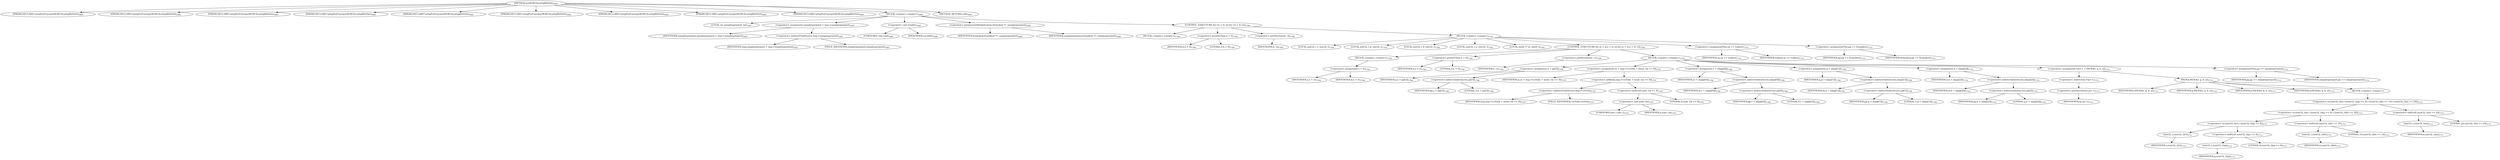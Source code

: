 digraph "putRGBUAcontig8bittile" {  
"51604" [label = <(METHOD,putRGBUAcontig8bittile)<SUB>1695</SUB>> ]
"51605" [label = <(PARAM,DECLAREContigPutFunc(putRGBUAcontig8bittile))<SUB>1695</SUB>> ]
"51606" [label = <(PARAM,DECLAREContigPutFunc(putRGBUAcontig8bittile))<SUB>1695</SUB>> ]
"51607" [label = <(PARAM,DECLAREContigPutFunc(putRGBUAcontig8bittile))<SUB>1695</SUB>> ]
"51608" [label = <(PARAM,DECLAREContigPutFunc(putRGBUAcontig8bittile))<SUB>1695</SUB>> ]
"51609" [label = <(PARAM,DECLAREContigPutFunc(putRGBUAcontig8bittile))<SUB>1695</SUB>> ]
"51610" [label = <(PARAM,DECLAREContigPutFunc(putRGBUAcontig8bittile))<SUB>1695</SUB>> ]
"51611" [label = <(PARAM,DECLAREContigPutFunc(putRGBUAcontig8bittile))<SUB>1695</SUB>> ]
"51612" [label = <(PARAM,DECLAREContigPutFunc(putRGBUAcontig8bittile))<SUB>1695</SUB>> ]
"51613" [label = <(PARAM,DECLAREContigPutFunc(putRGBUAcontig8bittile))<SUB>1695</SUB>> ]
"51614" [label = <(BLOCK,&lt;empty&gt;,&lt;empty&gt;)<SUB>1696</SUB>> ]
"51615" [label = <(LOCAL,int samplesperpixel: int)<SUB>1697</SUB>> ]
"51616" [label = <(&lt;operator&gt;.assignment,samplesperpixel = img-&gt;samplesperpixel)<SUB>1697</SUB>> ]
"51617" [label = <(IDENTIFIER,samplesperpixel,samplesperpixel = img-&gt;samplesperpixel)<SUB>1697</SUB>> ]
"51618" [label = <(&lt;operator&gt;.indirectFieldAccess,img-&gt;samplesperpixel)<SUB>1697</SUB>> ]
"51619" [label = <(IDENTIFIER,img,samplesperpixel = img-&gt;samplesperpixel)<SUB>1697</SUB>> ]
"51620" [label = <(FIELD_IDENTIFIER,samplesperpixel,samplesperpixel)<SUB>1697</SUB>> ]
"51621" [label = <(&lt;operator&gt;.cast,(void)y)<SUB>1698</SUB>> ]
"51622" [label = <(UNKNOWN,void,void)<SUB>1698</SUB>> ]
"51623" [label = <(IDENTIFIER,y,(void)y)<SUB>1698</SUB>> ]
"51624" [label = <(&lt;operator&gt;.assignmentMultiplication,fromskew *= samplesperpixel)<SUB>1699</SUB>> ]
"51625" [label = <(IDENTIFIER,fromskew,fromskew *= samplesperpixel)<SUB>1699</SUB>> ]
"51626" [label = <(IDENTIFIER,samplesperpixel,fromskew *= samplesperpixel)<SUB>1699</SUB>> ]
"51627" [label = <(CONTROL_STRUCTURE,for (;h &gt; 0;--h),for (;h &gt; 0;--h))<SUB>1700</SUB>> ]
"51628" [label = <(BLOCK,&lt;empty&gt;,&lt;empty&gt;)<SUB>1700</SUB>> ]
"51629" [label = <(&lt;operator&gt;.greaterThan,h &gt; 0)<SUB>1700</SUB>> ]
"51630" [label = <(IDENTIFIER,h,h &gt; 0)<SUB>1700</SUB>> ]
"51631" [label = <(LITERAL,0,h &gt; 0)<SUB>1700</SUB>> ]
"51632" [label = <(&lt;operator&gt;.preDecrement,--h)<SUB>1700</SUB>> ]
"51633" [label = <(IDENTIFIER,h,--h)<SUB>1700</SUB>> ]
"51634" [label = <(BLOCK,&lt;empty&gt;,&lt;empty&gt;)<SUB>1701</SUB>> ]
"51635" [label = <(LOCAL,uint32_t r: uint32_t)<SUB>1702</SUB>> ]
"51636" [label = <(LOCAL,uint32_t g: uint32_t)<SUB>1702</SUB>> ]
"51637" [label = <(LOCAL,uint32_t b: uint32_t)<SUB>1702</SUB>> ]
"51638" [label = <(LOCAL,uint32_t a: uint32_t)<SUB>1702</SUB>> ]
"51639" [label = <(LOCAL,uint8_t* m: uint8_t)<SUB>1703</SUB>> ]
"51640" [label = <(CONTROL_STRUCTURE,for (x = w;x &gt; 0;--x),for (x = w;x &gt; 0;--x))<SUB>1704</SUB>> ]
"51641" [label = <(BLOCK,&lt;empty&gt;,&lt;empty&gt;)<SUB>1704</SUB>> ]
"51642" [label = <(&lt;operator&gt;.assignment,x = w)<SUB>1704</SUB>> ]
"51643" [label = <(IDENTIFIER,x,x = w)<SUB>1704</SUB>> ]
"51644" [label = <(IDENTIFIER,w,x = w)<SUB>1704</SUB>> ]
"51645" [label = <(&lt;operator&gt;.greaterThan,x &gt; 0)<SUB>1704</SUB>> ]
"51646" [label = <(IDENTIFIER,x,x &gt; 0)<SUB>1704</SUB>> ]
"51647" [label = <(LITERAL,0,x &gt; 0)<SUB>1704</SUB>> ]
"51648" [label = <(&lt;operator&gt;.preDecrement,--x)<SUB>1704</SUB>> ]
"51649" [label = <(IDENTIFIER,x,--x)<SUB>1704</SUB>> ]
"51650" [label = <(BLOCK,&lt;empty&gt;,&lt;empty&gt;)<SUB>1705</SUB>> ]
"51651" [label = <(&lt;operator&gt;.assignment,a = pp[3])<SUB>1706</SUB>> ]
"51652" [label = <(IDENTIFIER,a,a = pp[3])<SUB>1706</SUB>> ]
"51653" [label = <(&lt;operator&gt;.indirectIndexAccess,pp[3])<SUB>1706</SUB>> ]
"51654" [label = <(IDENTIFIER,pp,a = pp[3])<SUB>1706</SUB>> ]
"51655" [label = <(LITERAL,3,a = pp[3])<SUB>1706</SUB>> ]
"51656" [label = <(&lt;operator&gt;.assignment,m = img-&gt;UaToAa + ((size_t)a &lt;&lt; 8))<SUB>1707</SUB>> ]
"51657" [label = <(IDENTIFIER,m,m = img-&gt;UaToAa + ((size_t)a &lt;&lt; 8))<SUB>1707</SUB>> ]
"51658" [label = <(&lt;operator&gt;.addition,img-&gt;UaToAa + ((size_t)a &lt;&lt; 8))<SUB>1707</SUB>> ]
"51659" [label = <(&lt;operator&gt;.indirectFieldAccess,img-&gt;UaToAa)<SUB>1707</SUB>> ]
"51660" [label = <(IDENTIFIER,img,img-&gt;UaToAa + ((size_t)a &lt;&lt; 8))<SUB>1707</SUB>> ]
"51661" [label = <(FIELD_IDENTIFIER,UaToAa,UaToAa)<SUB>1707</SUB>> ]
"51662" [label = <(&lt;operator&gt;.shiftLeft,(size_t)a &lt;&lt; 8)<SUB>1707</SUB>> ]
"51663" [label = <(&lt;operator&gt;.cast,(size_t)a)<SUB>1707</SUB>> ]
"51664" [label = <(UNKNOWN,size_t,size_t)<SUB>1707</SUB>> ]
"51665" [label = <(IDENTIFIER,a,(size_t)a)<SUB>1707</SUB>> ]
"51666" [label = <(LITERAL,8,(size_t)a &lt;&lt; 8)<SUB>1707</SUB>> ]
"51667" [label = <(&lt;operator&gt;.assignment,r = m[pp[0]])<SUB>1708</SUB>> ]
"51668" [label = <(IDENTIFIER,r,r = m[pp[0]])<SUB>1708</SUB>> ]
"51669" [label = <(&lt;operator&gt;.indirectIndexAccess,m[pp[0]])<SUB>1708</SUB>> ]
"51670" [label = <(IDENTIFIER,m,r = m[pp[0]])<SUB>1708</SUB>> ]
"51671" [label = <(&lt;operator&gt;.indirectIndexAccess,pp[0])<SUB>1708</SUB>> ]
"51672" [label = <(IDENTIFIER,pp,r = m[pp[0]])<SUB>1708</SUB>> ]
"51673" [label = <(LITERAL,0,r = m[pp[0]])<SUB>1708</SUB>> ]
"51674" [label = <(&lt;operator&gt;.assignment,g = m[pp[1]])<SUB>1709</SUB>> ]
"51675" [label = <(IDENTIFIER,g,g = m[pp[1]])<SUB>1709</SUB>> ]
"51676" [label = <(&lt;operator&gt;.indirectIndexAccess,m[pp[1]])<SUB>1709</SUB>> ]
"51677" [label = <(IDENTIFIER,m,g = m[pp[1]])<SUB>1709</SUB>> ]
"51678" [label = <(&lt;operator&gt;.indirectIndexAccess,pp[1])<SUB>1709</SUB>> ]
"51679" [label = <(IDENTIFIER,pp,g = m[pp[1]])<SUB>1709</SUB>> ]
"51680" [label = <(LITERAL,1,g = m[pp[1]])<SUB>1709</SUB>> ]
"51681" [label = <(&lt;operator&gt;.assignment,b = m[pp[2]])<SUB>1710</SUB>> ]
"51682" [label = <(IDENTIFIER,b,b = m[pp[2]])<SUB>1710</SUB>> ]
"51683" [label = <(&lt;operator&gt;.indirectIndexAccess,m[pp[2]])<SUB>1710</SUB>> ]
"51684" [label = <(IDENTIFIER,m,b = m[pp[2]])<SUB>1710</SUB>> ]
"51685" [label = <(&lt;operator&gt;.indirectIndexAccess,pp[2])<SUB>1710</SUB>> ]
"51686" [label = <(IDENTIFIER,pp,b = m[pp[2]])<SUB>1710</SUB>> ]
"51687" [label = <(LITERAL,2,b = m[pp[2]])<SUB>1710</SUB>> ]
"51688" [label = <(&lt;operator&gt;.assignment,*cp++ = PACK4(r, g, b, a))<SUB>1711</SUB>> ]
"51689" [label = <(&lt;operator&gt;.indirection,*cp++)<SUB>1711</SUB>> ]
"51690" [label = <(&lt;operator&gt;.postIncrement,cp++)<SUB>1711</SUB>> ]
"51691" [label = <(IDENTIFIER,cp,cp++)<SUB>1711</SUB>> ]
"51692" [label = <(PACK4,PACK4(r, g, b, a))<SUB>1711</SUB>> ]
"51693" [label = <(IDENTIFIER,r,PACK4(r, g, b, a))<SUB>1711</SUB>> ]
"51694" [label = <(IDENTIFIER,g,PACK4(r, g, b, a))<SUB>1711</SUB>> ]
"51695" [label = <(IDENTIFIER,b,PACK4(r, g, b, a))<SUB>1711</SUB>> ]
"51696" [label = <(IDENTIFIER,a,PACK4(r, g, b, a))<SUB>1711</SUB>> ]
"51697" [label = <(BLOCK,&lt;empty&gt;,&lt;empty&gt;)> ]
"51698" [label = <(&lt;operator&gt;.or,(uint32_t)(r) | ((uint32_t)(g) &lt;&lt; 8) | ((uint32_t)(b) &lt;&lt; 16) | ((uint32_t)(a) &lt;&lt; 24))<SUB>1711</SUB>> ]
"51699" [label = <(&lt;operator&gt;.or,(uint32_t)(r) | ((uint32_t)(g) &lt;&lt; 8) | ((uint32_t)(b) &lt;&lt; 16))<SUB>1711</SUB>> ]
"51700" [label = <(&lt;operator&gt;.or,(uint32_t)(r) | ((uint32_t)(g) &lt;&lt; 8))<SUB>1711</SUB>> ]
"51701" [label = <(uint32_t,(uint32_t)(r))<SUB>1711</SUB>> ]
"51702" [label = <(IDENTIFIER,r,(uint32_t)(r))<SUB>1711</SUB>> ]
"51703" [label = <(&lt;operator&gt;.shiftLeft,(uint32_t)(g) &lt;&lt; 8)<SUB>1711</SUB>> ]
"51704" [label = <(uint32_t,(uint32_t)(g))<SUB>1711</SUB>> ]
"51705" [label = <(IDENTIFIER,g,(uint32_t)(g))<SUB>1711</SUB>> ]
"51706" [label = <(LITERAL,8,(uint32_t)(g) &lt;&lt; 8)<SUB>1711</SUB>> ]
"51707" [label = <(&lt;operator&gt;.shiftLeft,(uint32_t)(b) &lt;&lt; 16)<SUB>1711</SUB>> ]
"51708" [label = <(uint32_t,(uint32_t)(b))<SUB>1711</SUB>> ]
"51709" [label = <(IDENTIFIER,b,(uint32_t)(b))<SUB>1711</SUB>> ]
"51710" [label = <(LITERAL,16,(uint32_t)(b) &lt;&lt; 16)<SUB>1711</SUB>> ]
"51711" [label = <(&lt;operator&gt;.shiftLeft,(uint32_t)(a) &lt;&lt; 24)<SUB>1711</SUB>> ]
"51712" [label = <(uint32_t,(uint32_t)(a))<SUB>1711</SUB>> ]
"51713" [label = <(IDENTIFIER,a,(uint32_t)(a))<SUB>1711</SUB>> ]
"51714" [label = <(LITERAL,24,(uint32_t)(a) &lt;&lt; 24)<SUB>1711</SUB>> ]
"51715" [label = <(&lt;operator&gt;.assignmentPlus,pp += samplesperpixel)<SUB>1712</SUB>> ]
"51716" [label = <(IDENTIFIER,pp,pp += samplesperpixel)<SUB>1712</SUB>> ]
"51717" [label = <(IDENTIFIER,samplesperpixel,pp += samplesperpixel)<SUB>1712</SUB>> ]
"51718" [label = <(&lt;operator&gt;.assignmentPlus,cp += toskew)<SUB>1714</SUB>> ]
"51719" [label = <(IDENTIFIER,cp,cp += toskew)<SUB>1714</SUB>> ]
"51720" [label = <(IDENTIFIER,toskew,cp += toskew)<SUB>1714</SUB>> ]
"51721" [label = <(&lt;operator&gt;.assignmentPlus,pp += fromskew)<SUB>1715</SUB>> ]
"51722" [label = <(IDENTIFIER,pp,pp += fromskew)<SUB>1715</SUB>> ]
"51723" [label = <(IDENTIFIER,fromskew,pp += fromskew)<SUB>1715</SUB>> ]
"51724" [label = <(METHOD_RETURN,void)<SUB>1695</SUB>> ]
  "51604" -> "51605" 
  "51604" -> "51606" 
  "51604" -> "51607" 
  "51604" -> "51608" 
  "51604" -> "51609" 
  "51604" -> "51610" 
  "51604" -> "51611" 
  "51604" -> "51612" 
  "51604" -> "51613" 
  "51604" -> "51614" 
  "51604" -> "51724" 
  "51614" -> "51615" 
  "51614" -> "51616" 
  "51614" -> "51621" 
  "51614" -> "51624" 
  "51614" -> "51627" 
  "51616" -> "51617" 
  "51616" -> "51618" 
  "51618" -> "51619" 
  "51618" -> "51620" 
  "51621" -> "51622" 
  "51621" -> "51623" 
  "51624" -> "51625" 
  "51624" -> "51626" 
  "51627" -> "51628" 
  "51627" -> "51629" 
  "51627" -> "51632" 
  "51627" -> "51634" 
  "51629" -> "51630" 
  "51629" -> "51631" 
  "51632" -> "51633" 
  "51634" -> "51635" 
  "51634" -> "51636" 
  "51634" -> "51637" 
  "51634" -> "51638" 
  "51634" -> "51639" 
  "51634" -> "51640" 
  "51634" -> "51718" 
  "51634" -> "51721" 
  "51640" -> "51641" 
  "51640" -> "51645" 
  "51640" -> "51648" 
  "51640" -> "51650" 
  "51641" -> "51642" 
  "51642" -> "51643" 
  "51642" -> "51644" 
  "51645" -> "51646" 
  "51645" -> "51647" 
  "51648" -> "51649" 
  "51650" -> "51651" 
  "51650" -> "51656" 
  "51650" -> "51667" 
  "51650" -> "51674" 
  "51650" -> "51681" 
  "51650" -> "51688" 
  "51650" -> "51715" 
  "51651" -> "51652" 
  "51651" -> "51653" 
  "51653" -> "51654" 
  "51653" -> "51655" 
  "51656" -> "51657" 
  "51656" -> "51658" 
  "51658" -> "51659" 
  "51658" -> "51662" 
  "51659" -> "51660" 
  "51659" -> "51661" 
  "51662" -> "51663" 
  "51662" -> "51666" 
  "51663" -> "51664" 
  "51663" -> "51665" 
  "51667" -> "51668" 
  "51667" -> "51669" 
  "51669" -> "51670" 
  "51669" -> "51671" 
  "51671" -> "51672" 
  "51671" -> "51673" 
  "51674" -> "51675" 
  "51674" -> "51676" 
  "51676" -> "51677" 
  "51676" -> "51678" 
  "51678" -> "51679" 
  "51678" -> "51680" 
  "51681" -> "51682" 
  "51681" -> "51683" 
  "51683" -> "51684" 
  "51683" -> "51685" 
  "51685" -> "51686" 
  "51685" -> "51687" 
  "51688" -> "51689" 
  "51688" -> "51692" 
  "51689" -> "51690" 
  "51690" -> "51691" 
  "51692" -> "51693" 
  "51692" -> "51694" 
  "51692" -> "51695" 
  "51692" -> "51696" 
  "51692" -> "51697" 
  "51697" -> "51698" 
  "51698" -> "51699" 
  "51698" -> "51711" 
  "51699" -> "51700" 
  "51699" -> "51707" 
  "51700" -> "51701" 
  "51700" -> "51703" 
  "51701" -> "51702" 
  "51703" -> "51704" 
  "51703" -> "51706" 
  "51704" -> "51705" 
  "51707" -> "51708" 
  "51707" -> "51710" 
  "51708" -> "51709" 
  "51711" -> "51712" 
  "51711" -> "51714" 
  "51712" -> "51713" 
  "51715" -> "51716" 
  "51715" -> "51717" 
  "51718" -> "51719" 
  "51718" -> "51720" 
  "51721" -> "51722" 
  "51721" -> "51723" 
}
